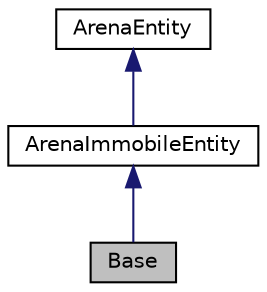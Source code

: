 digraph "Base"
{
  edge [fontname="Helvetica",fontsize="10",labelfontname="Helvetica",labelfontsize="10"];
  node [fontname="Helvetica",fontsize="10",shape=record];
  Node1 [label="Base",height=0.2,width=0.4,color="black", fillcolor="grey75", style="filled", fontcolor="black"];
  Node2 -> Node1 [dir="back",color="midnightblue",fontsize="10",style="solid",fontname="Helvetica"];
  Node2 [label="ArenaImmobileEntity",height=0.2,width=0.4,color="black", fillcolor="white", style="filled",URL="$classArenaImmobileEntity.html",tooltip="An immobile entity in the Arena. "];
  Node3 -> Node2 [dir="back",color="midnightblue",fontsize="10",style="solid",fontname="Helvetica"];
  Node3 [label="ArenaEntity",height=0.2,width=0.4,color="black", fillcolor="white", style="filled",URL="$classArenaEntity.html",tooltip="A base class from which all Arena entities inherit. "];
}
